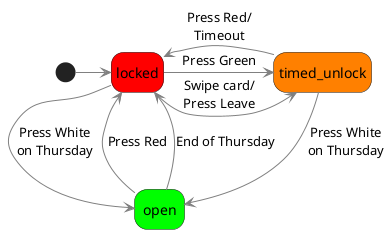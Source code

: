 @startuml
hide empty description

<style>
stateDiagram {
  arrow {
    LineColor Gray
  }
}
</style>

state locked #ff0000
state open #00ff00
state timed_unlock #ff8000

[*] -> locked
locked --> open: Press White\non Thursday
timed_unlock --> open: Press White\non Thursday
locked -> timed_unlock: Press Green
locked -> timed_unlock: Swipe card/\nPress Leave
open -> locked: Press Red
open -> locked: End of Thursday
timed_unlock -> locked: Press Red/\nTimeout
@enduml
